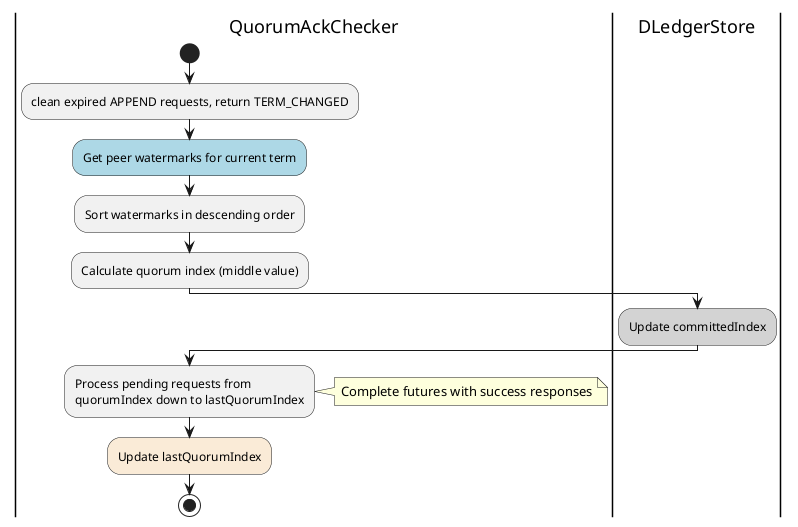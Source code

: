 @startuml QuorumAckChecker_doWork

' Define swimlanes for different classes
|QuorumAckChecker|
|DLedgerStore|

|QuorumAckChecker|
start

:clean expired APPEND requests, return TERM_CHANGED;


' Calculate quorum index
#LightBlue:Get peer watermarks for current term;
:Sort watermarks in descending order;
:Calculate quorum index (middle value);

|DLedgerStore|
#LightGray:Update committedIndex;
|QuorumAckChecker|

' Complete pending requests
:Process pending requests from\nquorumIndex down to lastQuorumIndex;
note right: Complete futures with success responses

|QuorumAckChecker|
#AntiqueWhite:Update lastQuorumIndex;

stop
@enduml